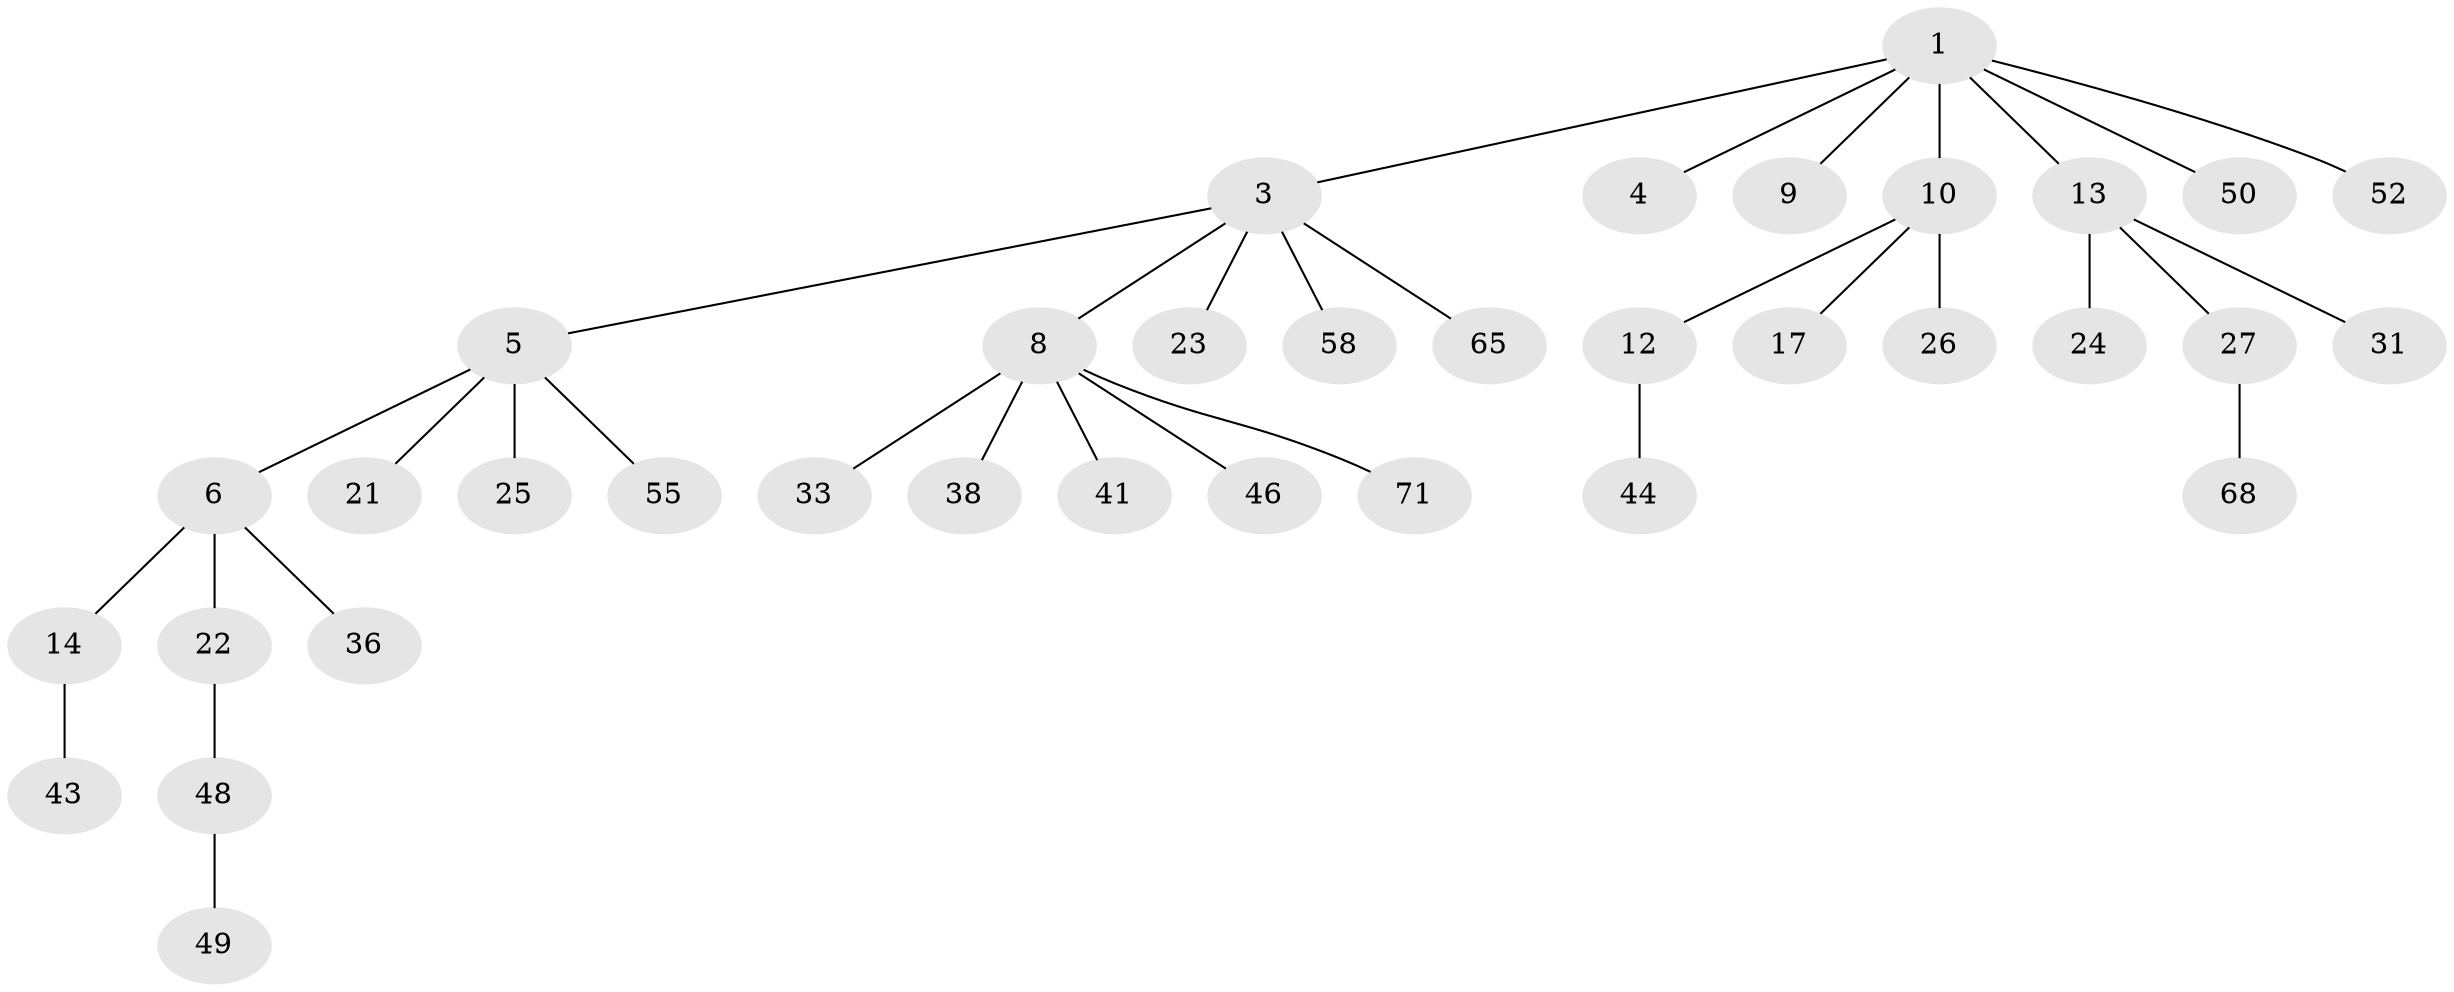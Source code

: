 // original degree distribution, {4: 0.0821917808219178, 6: 0.0410958904109589, 1: 0.5068493150684932, 2: 0.2465753424657534, 5: 0.0136986301369863, 3: 0.1095890410958904}
// Generated by graph-tools (version 1.1) at 2025/15/03/09/25 04:15:29]
// undirected, 36 vertices, 35 edges
graph export_dot {
graph [start="1"]
  node [color=gray90,style=filled];
  1 [super="+2+30"];
  3 [super="+7"];
  4;
  5 [super="+20+16+56"];
  6 [super="+19"];
  8 [super="+37+28+39+61"];
  9;
  10 [super="+11+34"];
  12 [super="+18+64"];
  13 [super="+15"];
  14;
  17;
  21 [super="+57"];
  22 [super="+32+70"];
  23 [super="+29"];
  24;
  25 [super="+47"];
  26;
  27 [super="+40"];
  31;
  33;
  36;
  38 [super="+72"];
  41 [super="+53+59"];
  43;
  44 [super="+73"];
  46 [super="+62+67"];
  48 [super="+60"];
  49;
  50 [super="+63"];
  52 [super="+66"];
  55;
  58;
  65;
  68 [super="+69"];
  71;
  1 -- 4;
  1 -- 52;
  1 -- 50;
  1 -- 3;
  1 -- 9;
  1 -- 10;
  1 -- 13;
  3 -- 5;
  3 -- 8;
  3 -- 23;
  3 -- 65;
  3 -- 58;
  5 -- 6;
  5 -- 55;
  5 -- 25;
  5 -- 21;
  6 -- 14;
  6 -- 36;
  6 -- 22;
  8 -- 41;
  8 -- 33;
  8 -- 38;
  8 -- 71;
  8 -- 46;
  10 -- 26;
  10 -- 17;
  10 -- 12;
  12 -- 44;
  13 -- 24;
  13 -- 27;
  13 -- 31;
  14 -- 43;
  22 -- 48;
  27 -- 68;
  48 -- 49;
}
